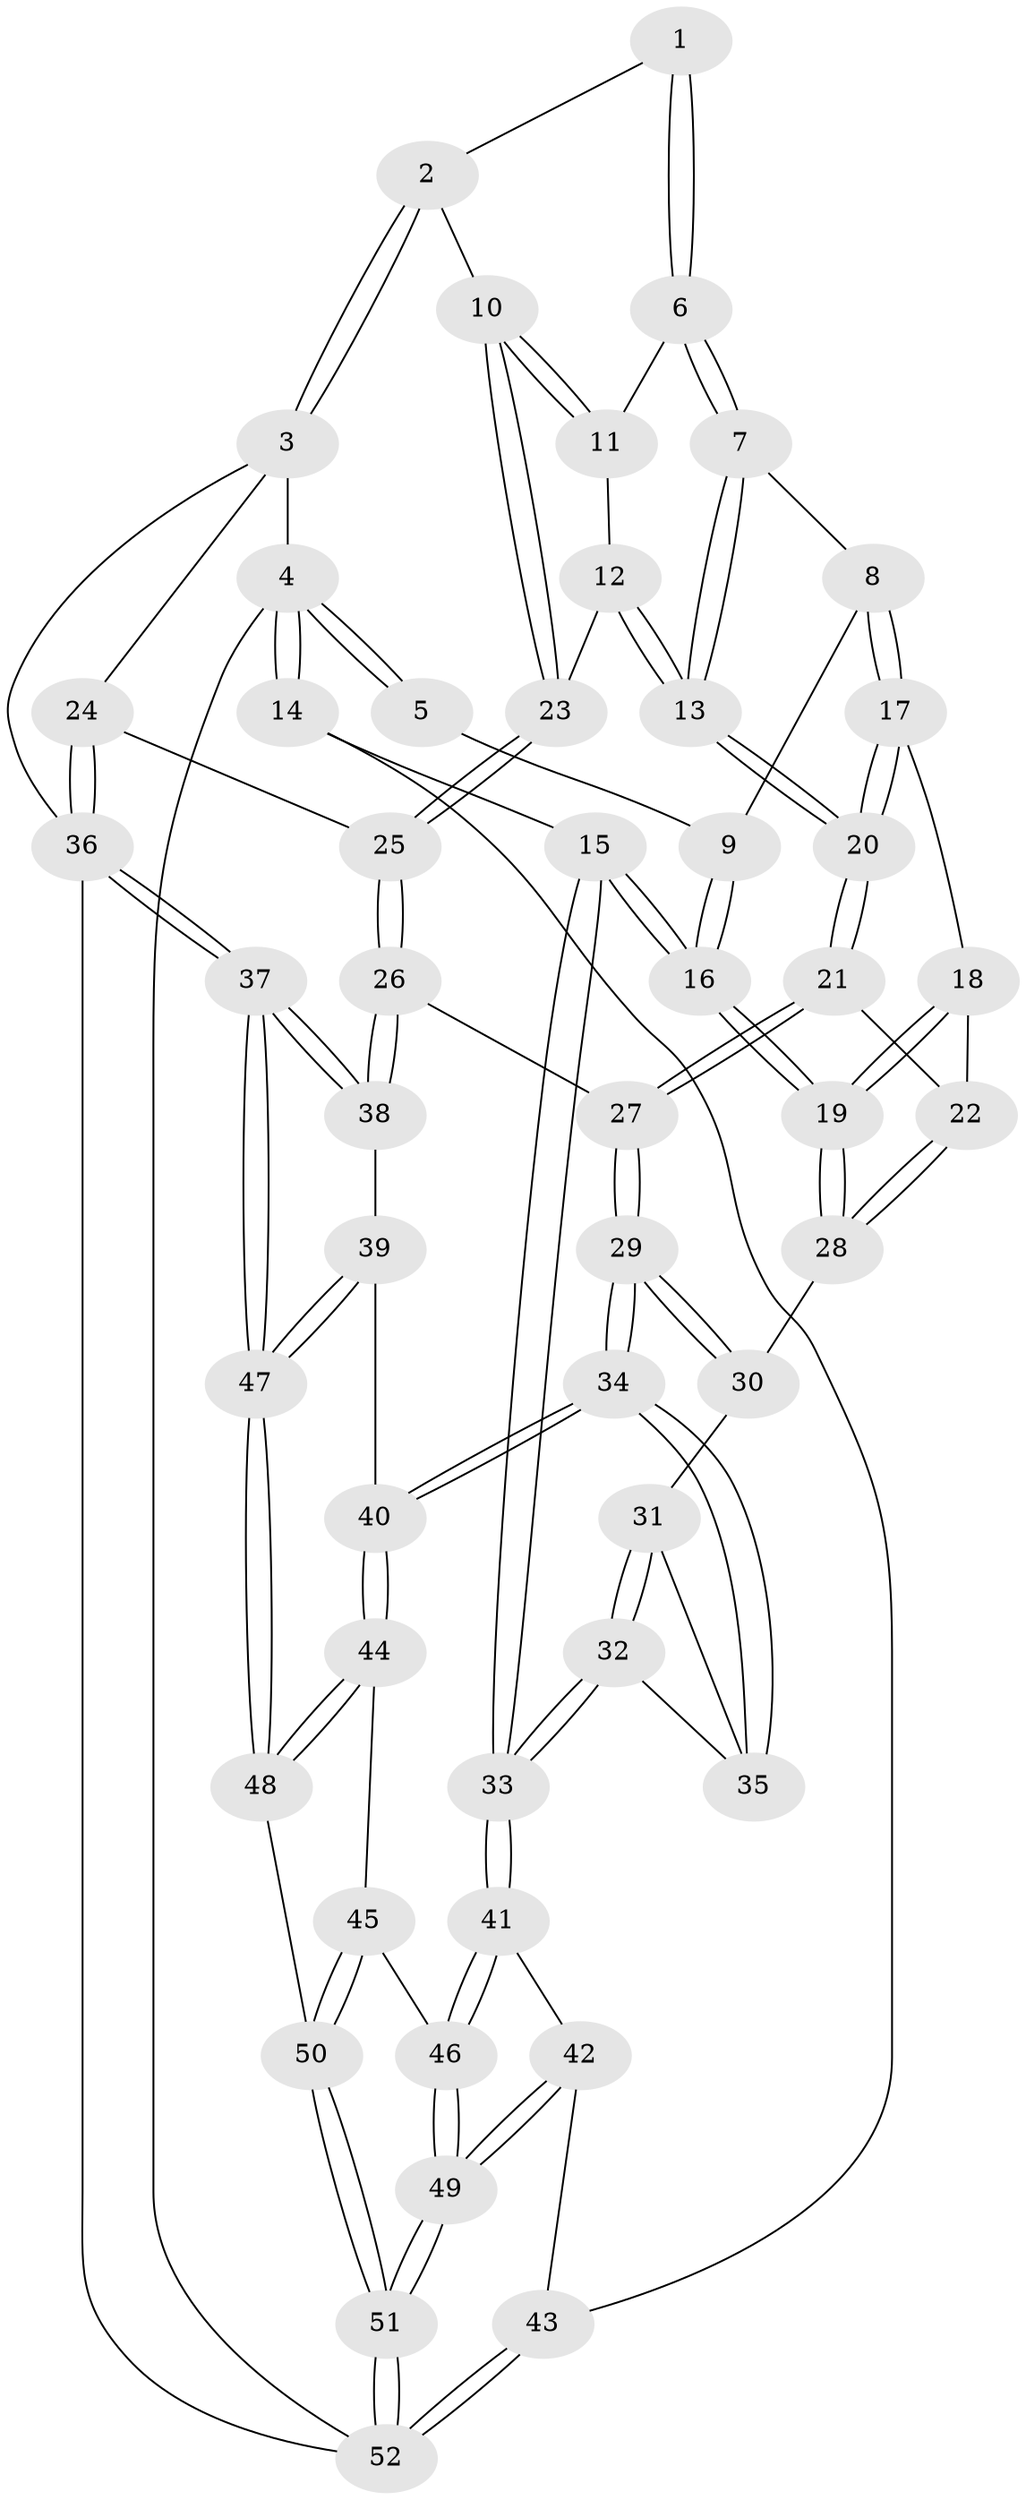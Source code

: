// Generated by graph-tools (version 1.1) at 2025/03/03/09/25 03:03:12]
// undirected, 52 vertices, 127 edges
graph export_dot {
graph [start="1"]
  node [color=gray90,style=filled];
  1 [pos="+0.5947109975110485+0"];
  2 [pos="+1+0"];
  3 [pos="+1+0"];
  4 [pos="+0+0"];
  5 [pos="+0.27021850589346746+0"];
  6 [pos="+0.6034828338053416+0"];
  7 [pos="+0.554654719947137+0.028658229497182216"];
  8 [pos="+0.3736437351243268+0.16619878962383192"];
  9 [pos="+0.220088100408234+0.025627564610276363"];
  10 [pos="+0.8497753478297381+0.2100424698474387"];
  11 [pos="+0.6441319211660065+0"];
  12 [pos="+0.6635568829795699+0.24267426459523006"];
  13 [pos="+0.5322925050582242+0.3091618612809671"];
  14 [pos="+0+0.35671844844720224"];
  15 [pos="+0+0.356633183412649"];
  16 [pos="+0.0023206903326792815+0.3165399524492343"];
  17 [pos="+0.38305866296259905+0.20224484538160642"];
  18 [pos="+0.3753044426140848+0.2086011578875674"];
  19 [pos="+0.0570883605757931+0.3329754019902342"];
  20 [pos="+0.5300021980258437+0.31262348623266306"];
  21 [pos="+0.5279132429428299+0.3405382981874243"];
  22 [pos="+0.303334098208371+0.3570771014184258"];
  23 [pos="+0.8563482646719405+0.234731336444242"];
  24 [pos="+1+0.4021748753267114"];
  25 [pos="+0.9962938053746331+0.40517383584266814"];
  26 [pos="+0.8593982167969171+0.5029577376709036"];
  27 [pos="+0.580019952437947+0.5108127150388471"];
  28 [pos="+0.19880565663139155+0.3963018692852248"];
  29 [pos="+0.533273336425856+0.5657323604573663"];
  30 [pos="+0.2493998261080622+0.4578089081456694"];
  31 [pos="+0.24867075643685846+0.5161174142265506"];
  32 [pos="+0.22253707747207907+0.6622224505079997"];
  33 [pos="+0.18247513950970248+0.7216410890386228"];
  34 [pos="+0.5227214166979753+0.5985496085390737"];
  35 [pos="+0.3316155190378386+0.6172429500178908"];
  36 [pos="+1+1"];
  37 [pos="+1+1"];
  38 [pos="+0.8445716710113238+0.737488088724245"];
  39 [pos="+0.7012502111790464+0.7570736919164957"];
  40 [pos="+0.5128139107450568+0.7082878200113191"];
  41 [pos="+0.19243793433429057+0.7921975952550776"];
  42 [pos="+0.009827733271312627+0.8249641608790584"];
  43 [pos="+0+0.7865025263881037"];
  44 [pos="+0.502354184191007+0.7338904379581881"];
  45 [pos="+0.2462702807751052+0.8213086799014421"];
  46 [pos="+0.2200903333504165+0.818297900265646"];
  47 [pos="+0.7030052271006002+1"];
  48 [pos="+0.6406043317230671+1"];
  49 [pos="+0.10728214853716526+1"];
  50 [pos="+0.5256447247425851+1"];
  51 [pos="+0.08851703995042491+1"];
  52 [pos="+0+1"];
  1 -- 2;
  1 -- 6;
  1 -- 6;
  2 -- 3;
  2 -- 3;
  2 -- 10;
  3 -- 4;
  3 -- 24;
  3 -- 36;
  4 -- 5;
  4 -- 5;
  4 -- 14;
  4 -- 14;
  4 -- 52;
  5 -- 9;
  6 -- 7;
  6 -- 7;
  6 -- 11;
  7 -- 8;
  7 -- 13;
  7 -- 13;
  8 -- 9;
  8 -- 17;
  8 -- 17;
  9 -- 16;
  9 -- 16;
  10 -- 11;
  10 -- 11;
  10 -- 23;
  10 -- 23;
  11 -- 12;
  12 -- 13;
  12 -- 13;
  12 -- 23;
  13 -- 20;
  13 -- 20;
  14 -- 15;
  14 -- 43;
  15 -- 16;
  15 -- 16;
  15 -- 33;
  15 -- 33;
  16 -- 19;
  16 -- 19;
  17 -- 18;
  17 -- 20;
  17 -- 20;
  18 -- 19;
  18 -- 19;
  18 -- 22;
  19 -- 28;
  19 -- 28;
  20 -- 21;
  20 -- 21;
  21 -- 22;
  21 -- 27;
  21 -- 27;
  22 -- 28;
  22 -- 28;
  23 -- 25;
  23 -- 25;
  24 -- 25;
  24 -- 36;
  24 -- 36;
  25 -- 26;
  25 -- 26;
  26 -- 27;
  26 -- 38;
  26 -- 38;
  27 -- 29;
  27 -- 29;
  28 -- 30;
  29 -- 30;
  29 -- 30;
  29 -- 34;
  29 -- 34;
  30 -- 31;
  31 -- 32;
  31 -- 32;
  31 -- 35;
  32 -- 33;
  32 -- 33;
  32 -- 35;
  33 -- 41;
  33 -- 41;
  34 -- 35;
  34 -- 35;
  34 -- 40;
  34 -- 40;
  36 -- 37;
  36 -- 37;
  36 -- 52;
  37 -- 38;
  37 -- 38;
  37 -- 47;
  37 -- 47;
  38 -- 39;
  39 -- 40;
  39 -- 47;
  39 -- 47;
  40 -- 44;
  40 -- 44;
  41 -- 42;
  41 -- 46;
  41 -- 46;
  42 -- 43;
  42 -- 49;
  42 -- 49;
  43 -- 52;
  43 -- 52;
  44 -- 45;
  44 -- 48;
  44 -- 48;
  45 -- 46;
  45 -- 50;
  45 -- 50;
  46 -- 49;
  46 -- 49;
  47 -- 48;
  47 -- 48;
  48 -- 50;
  49 -- 51;
  49 -- 51;
  50 -- 51;
  50 -- 51;
  51 -- 52;
  51 -- 52;
}
